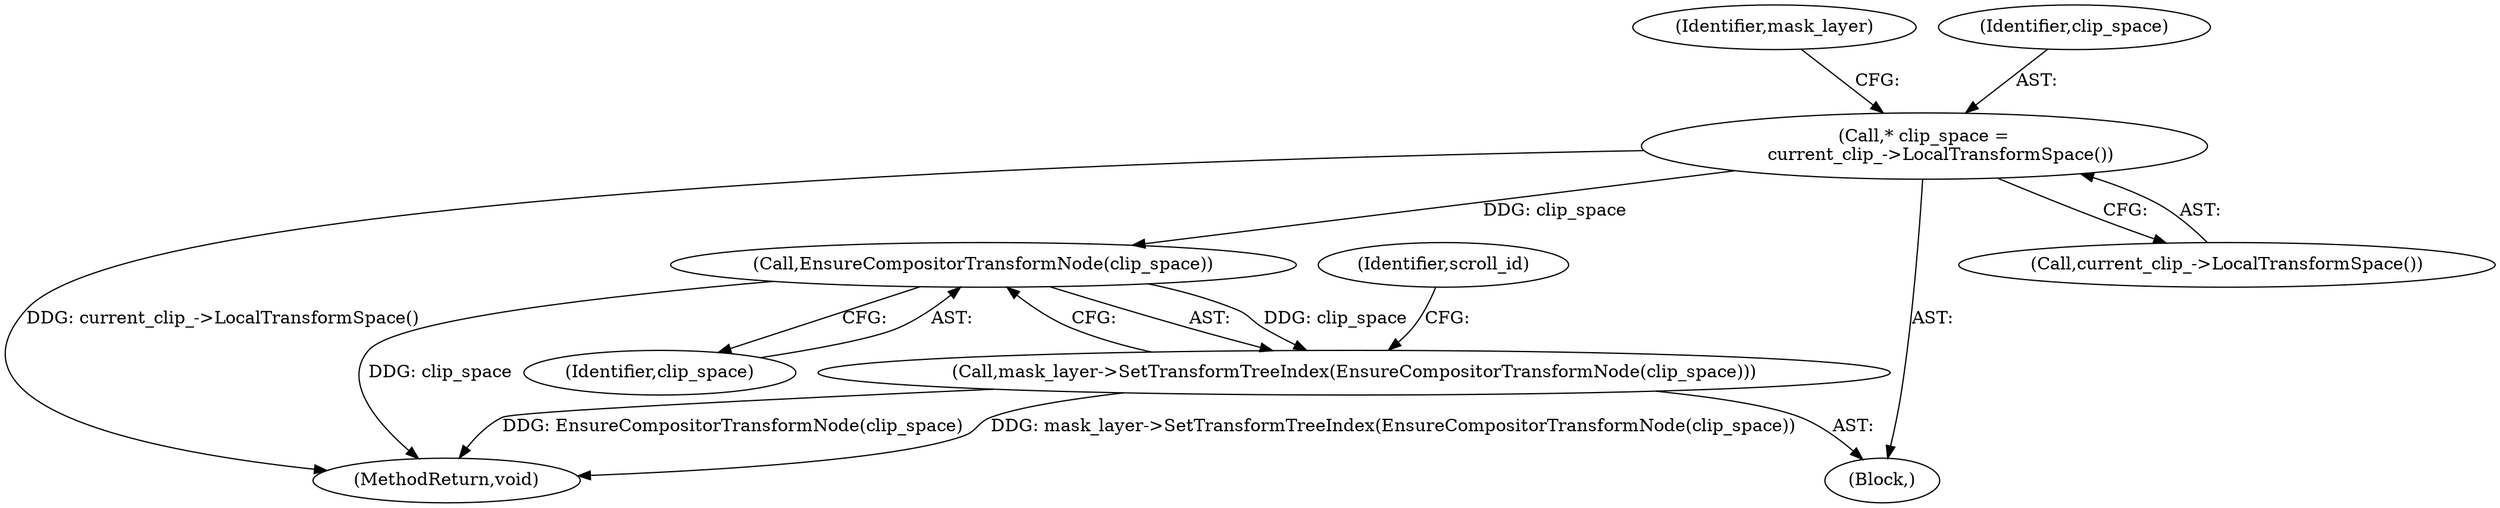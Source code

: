 digraph "1_Chrome_f911e11e7f6b5c0d6f5ee694a9871de6619889f7_36@del" {
"1000163" [label="(Call,* clip_space =\n      current_clip_->LocalTransformSpace())"];
"1000171" [label="(Call,EnsureCompositorTransformNode(clip_space))"];
"1000170" [label="(Call,mask_layer->SetTransformTreeIndex(EnsureCompositorTransformNode(clip_space)))"];
"1000187" [label="(MethodReturn,void)"];
"1000167" [label="(Identifier,mask_layer)"];
"1000164" [label="(Identifier,clip_space)"];
"1000163" [label="(Call,* clip_space =\n      current_clip_->LocalTransformSpace())"];
"1000170" [label="(Call,mask_layer->SetTransformTreeIndex(EnsureCompositorTransformNode(clip_space)))"];
"1000175" [label="(Identifier,scroll_id)"];
"1000165" [label="(Call,current_clip_->LocalTransformSpace())"];
"1000171" [label="(Call,EnsureCompositorTransformNode(clip_space))"];
"1000101" [label="(Block,)"];
"1000172" [label="(Identifier,clip_space)"];
"1000163" -> "1000101"  [label="AST: "];
"1000163" -> "1000165"  [label="CFG: "];
"1000164" -> "1000163"  [label="AST: "];
"1000165" -> "1000163"  [label="AST: "];
"1000167" -> "1000163"  [label="CFG: "];
"1000163" -> "1000187"  [label="DDG: current_clip_->LocalTransformSpace()"];
"1000163" -> "1000171"  [label="DDG: clip_space"];
"1000171" -> "1000170"  [label="AST: "];
"1000171" -> "1000172"  [label="CFG: "];
"1000172" -> "1000171"  [label="AST: "];
"1000170" -> "1000171"  [label="CFG: "];
"1000171" -> "1000187"  [label="DDG: clip_space"];
"1000171" -> "1000170"  [label="DDG: clip_space"];
"1000170" -> "1000101"  [label="AST: "];
"1000175" -> "1000170"  [label="CFG: "];
"1000170" -> "1000187"  [label="DDG: EnsureCompositorTransformNode(clip_space)"];
"1000170" -> "1000187"  [label="DDG: mask_layer->SetTransformTreeIndex(EnsureCompositorTransformNode(clip_space))"];
}
